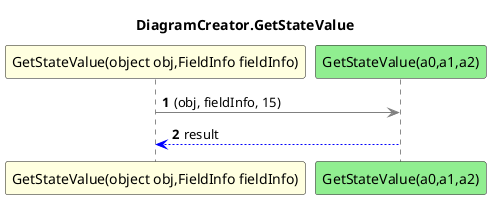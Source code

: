 @startuml DiagramCreator.GetStateValue
title DiagramCreator.GetStateValue
participant "GetStateValue(object obj,FieldInfo fieldInfo)" as GetStateValue_p0_p1 #LightYellow
participant "GetStateValue(a0,a1,a2)" as GetStateValue_a0_a1_a2 #LightGreen
autonumber
GetStateValue_p0_p1 -[#grey]> GetStateValue_a0_a1_a2 : (obj, fieldInfo, 15)
GetStateValue_a0_a1_a2 -[#blue]-> GetStateValue_p0_p1 : result
@enduml
